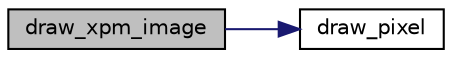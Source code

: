 digraph "draw_xpm_image"
{
 // LATEX_PDF_SIZE
  edge [fontname="Helvetica",fontsize="10",labelfontname="Helvetica",labelfontsize="10"];
  node [fontname="Helvetica",fontsize="10",shape=record];
  rankdir="LR";
  Node1 [label="draw_xpm_image",height=0.2,width=0.4,color="black", fillcolor="grey75", style="filled", fontcolor="black",tooltip="Draws an XPM on the screen at specified coordinates."];
  Node1 -> Node2 [color="midnightblue",fontsize="10",style="solid",fontname="Helvetica"];
  Node2 [label="draw_pixel",height=0.2,width=0.4,color="black", fillcolor="white", style="filled",URL="$vc_8c.html#a82c7d64d78290967cdb6c47aefe16b78",tooltip="Draw a pixel on the screen."];
}
